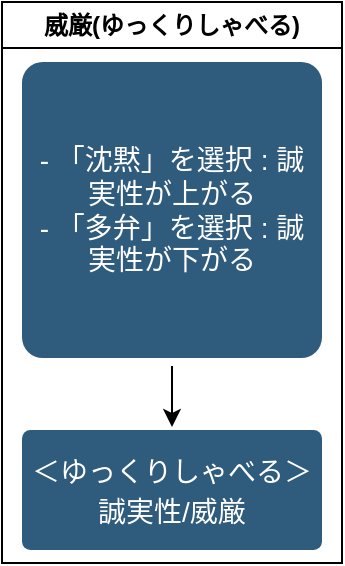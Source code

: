 <mxfile version="24.0.4" type="github" pages="2">
  <diagram name="word" id="ly8JrdTY6ocZCnAn5Q8D">
    <mxGraphModel dx="1674" dy="818" grid="1" gridSize="10" guides="1" tooltips="1" connect="1" arrows="1" fold="1" page="1" pageScale="1" pageWidth="827" pageHeight="1169" math="0" shadow="0">
      <root>
        <mxCell id="0" />
        <mxCell id="1" parent="0" />
        <mxCell id="aPSkY1ON9DCGhRT_XYcT-1" value="威厳(ゆっくりしゃべる)" style="swimlane;whiteSpace=wrap;html=1;" vertex="1" parent="1">
          <mxGeometry x="40" y="80" width="170" height="280.5" as="geometry" />
        </mxCell>
        <mxCell id="aPSkY1ON9DCGhRT_XYcT-2" style="edgeStyle=orthogonalEdgeStyle;rounded=0;orthogonalLoop=1;jettySize=auto;html=1;entryX=0.5;entryY=0;entryDx=0;entryDy=0;" edge="1" parent="aPSkY1ON9DCGhRT_XYcT-1">
          <mxGeometry relative="1" as="geometry">
            <mxPoint x="85" y="182" as="sourcePoint" />
            <mxPoint x="85" y="212.5" as="targetPoint" />
          </mxGeometry>
        </mxCell>
        <mxCell id="aPSkY1ON9DCGhRT_XYcT-3" value="&lt;div style=&quot;border-color: var(--border-color);&quot;&gt;- 「沈黙」を選択 : 誠実性が上がる&lt;/div&gt;&lt;div style=&quot;border-color: var(--border-color);&quot;&gt;- 「多弁」を選択 : 誠実性が下がる&lt;/div&gt;" style="rounded=1;whiteSpace=wrap;html=1;shadow=0;labelBackgroundColor=none;strokeColor=none;strokeWidth=3;fillColor=#2F5B7C;fontFamily=Helvetica;fontSize=14;fontColor=#FFFFFF;align=center;spacing=5;arcSize=7;perimeterSpacing=2;" vertex="1" parent="aPSkY1ON9DCGhRT_XYcT-1">
          <mxGeometry x="10" y="30" width="150" height="148" as="geometry" />
        </mxCell>
        <mxCell id="aPSkY1ON9DCGhRT_XYcT-4" value="&lt;span style=&quot;font-weight: normal;&quot;&gt;&lt;font style=&quot;font-size: 14px;&quot;&gt;＜ゆっくりしゃべる＞誠実性/威厳&lt;/font&gt;&lt;/span&gt;" style="rounded=1;whiteSpace=wrap;html=1;shadow=0;labelBackgroundColor=none;strokeColor=none;strokeWidth=3;fillColor=#2F5B7C;fontFamily=Helvetica;fontSize=16;fontColor=#FFFFFF;align=center;fontStyle=1;spacing=5;arcSize=7;perimeterSpacing=2;" vertex="1" parent="aPSkY1ON9DCGhRT_XYcT-1">
          <mxGeometry x="10" y="214" width="150" height="60" as="geometry" />
        </mxCell>
      </root>
    </mxGraphModel>
  </diagram>
  <diagram name="ページ1のコピー" id="zDXbznbJxY1YPxuReqQg">
    <mxGraphModel dx="1674" dy="818" grid="1" gridSize="10" guides="1" tooltips="1" connect="1" arrows="1" fold="1" page="1" pageScale="1" pageWidth="827" pageHeight="1169" math="0" shadow="0">
      <root>
        <mxCell id="L7Ptylq-8mvhIztDnHOT-0" />
        <mxCell id="L7Ptylq-8mvhIztDnHOT-1" parent="L7Ptylq-8mvhIztDnHOT-0" />
        <mxCell id="L7Ptylq-8mvhIztDnHOT-2" value="威厳(ゆっくりしゃべる)" style="swimlane;whiteSpace=wrap;html=1;" parent="L7Ptylq-8mvhIztDnHOT-1" vertex="1">
          <mxGeometry x="440" y="200" width="170" height="280.5" as="geometry" />
        </mxCell>
        <mxCell id="L7Ptylq-8mvhIztDnHOT-3" style="edgeStyle=orthogonalEdgeStyle;rounded=0;orthogonalLoop=1;jettySize=auto;html=1;entryX=0.5;entryY=0;entryDx=0;entryDy=0;" parent="L7Ptylq-8mvhIztDnHOT-2" edge="1">
          <mxGeometry relative="1" as="geometry">
            <mxPoint x="85" y="182" as="sourcePoint" />
            <mxPoint x="85" y="212.5" as="targetPoint" />
          </mxGeometry>
        </mxCell>
        <mxCell id="L7Ptylq-8mvhIztDnHOT-4" value="&lt;div style=&quot;border-color: var(--border-color);&quot;&gt;- 「沈黙」を選択 : 誠実性が上がる&lt;/div&gt;&lt;div style=&quot;border-color: var(--border-color);&quot;&gt;- 「多弁」を選択 : 誠実性が下がる&lt;/div&gt;" style="rounded=1;whiteSpace=wrap;html=1;shadow=0;labelBackgroundColor=none;strokeColor=none;strokeWidth=3;fillColor=#2F5B7C;fontFamily=Helvetica;fontSize=14;fontColor=#FFFFFF;align=center;spacing=5;arcSize=7;perimeterSpacing=2;" parent="L7Ptylq-8mvhIztDnHOT-2" vertex="1">
          <mxGeometry x="10" y="30" width="150" height="148" as="geometry" />
        </mxCell>
        <mxCell id="L7Ptylq-8mvhIztDnHOT-5" value="&lt;span style=&quot;font-weight: normal;&quot;&gt;&lt;font style=&quot;font-size: 14px;&quot;&gt;＜ゆっくりしゃべる＞誠実性/威厳&lt;/font&gt;&lt;/span&gt;" style="rounded=1;whiteSpace=wrap;html=1;shadow=0;labelBackgroundColor=none;strokeColor=none;strokeWidth=3;fillColor=#2F5B7C;fontFamily=Helvetica;fontSize=16;fontColor=#FFFFFF;align=center;fontStyle=1;spacing=5;arcSize=7;perimeterSpacing=2;" parent="L7Ptylq-8mvhIztDnHOT-2" vertex="1">
          <mxGeometry x="10" y="214" width="150" height="60" as="geometry" />
        </mxCell>
        <mxCell id="L7Ptylq-8mvhIztDnHOT-16" value="行動の一貫性" style="swimlane;whiteSpace=wrap;html=1;" parent="L7Ptylq-8mvhIztDnHOT-1" vertex="1">
          <mxGeometry x="640" y="200.25" width="170" height="280" as="geometry" />
        </mxCell>
        <mxCell id="L7Ptylq-8mvhIztDnHOT-17" style="edgeStyle=orthogonalEdgeStyle;rounded=0;orthogonalLoop=1;jettySize=auto;html=1;entryX=0.5;entryY=0;entryDx=0;entryDy=0;" parent="L7Ptylq-8mvhIztDnHOT-16" source="L7Ptylq-8mvhIztDnHOT-18" target="L7Ptylq-8mvhIztDnHOT-19" edge="1">
          <mxGeometry relative="1" as="geometry" />
        </mxCell>
        <mxCell id="L7Ptylq-8mvhIztDnHOT-18" value="質問をしてしまった" style="rounded=1;whiteSpace=wrap;html=1;shadow=0;labelBackgroundColor=none;strokeColor=none;strokeWidth=3;fillColor=#FCAD90;fontFamily=Helvetica;fontSize=14;fontColor=#FFFFFF;align=center;spacing=5;arcSize=7;perimeterSpacing=2;" parent="L7Ptylq-8mvhIztDnHOT-16" vertex="1">
          <mxGeometry x="10" y="32" width="150" height="148" as="geometry" />
        </mxCell>
        <mxCell id="L7Ptylq-8mvhIztDnHOT-19" value="自分の意図に沿わない行動をした後、&lt;br style=&quot;border-color: var(--border-color);&quot;&gt;その行動に合う認識にすり替える" style="rounded=1;whiteSpace=wrap;html=1;shadow=0;labelBackgroundColor=none;strokeColor=none;strokeWidth=3;fillColor=#e85642;fontFamily=Helvetica;fontSize=14;fontColor=#FFFFFF;align=center;spacing=5;fontStyle=1;arcSize=7;perimeterSpacing=2;" parent="L7Ptylq-8mvhIztDnHOT-16" vertex="1">
          <mxGeometry x="10" y="200" width="150" height="74.5" as="geometry" />
        </mxCell>
      </root>
    </mxGraphModel>
  </diagram>
</mxfile>
